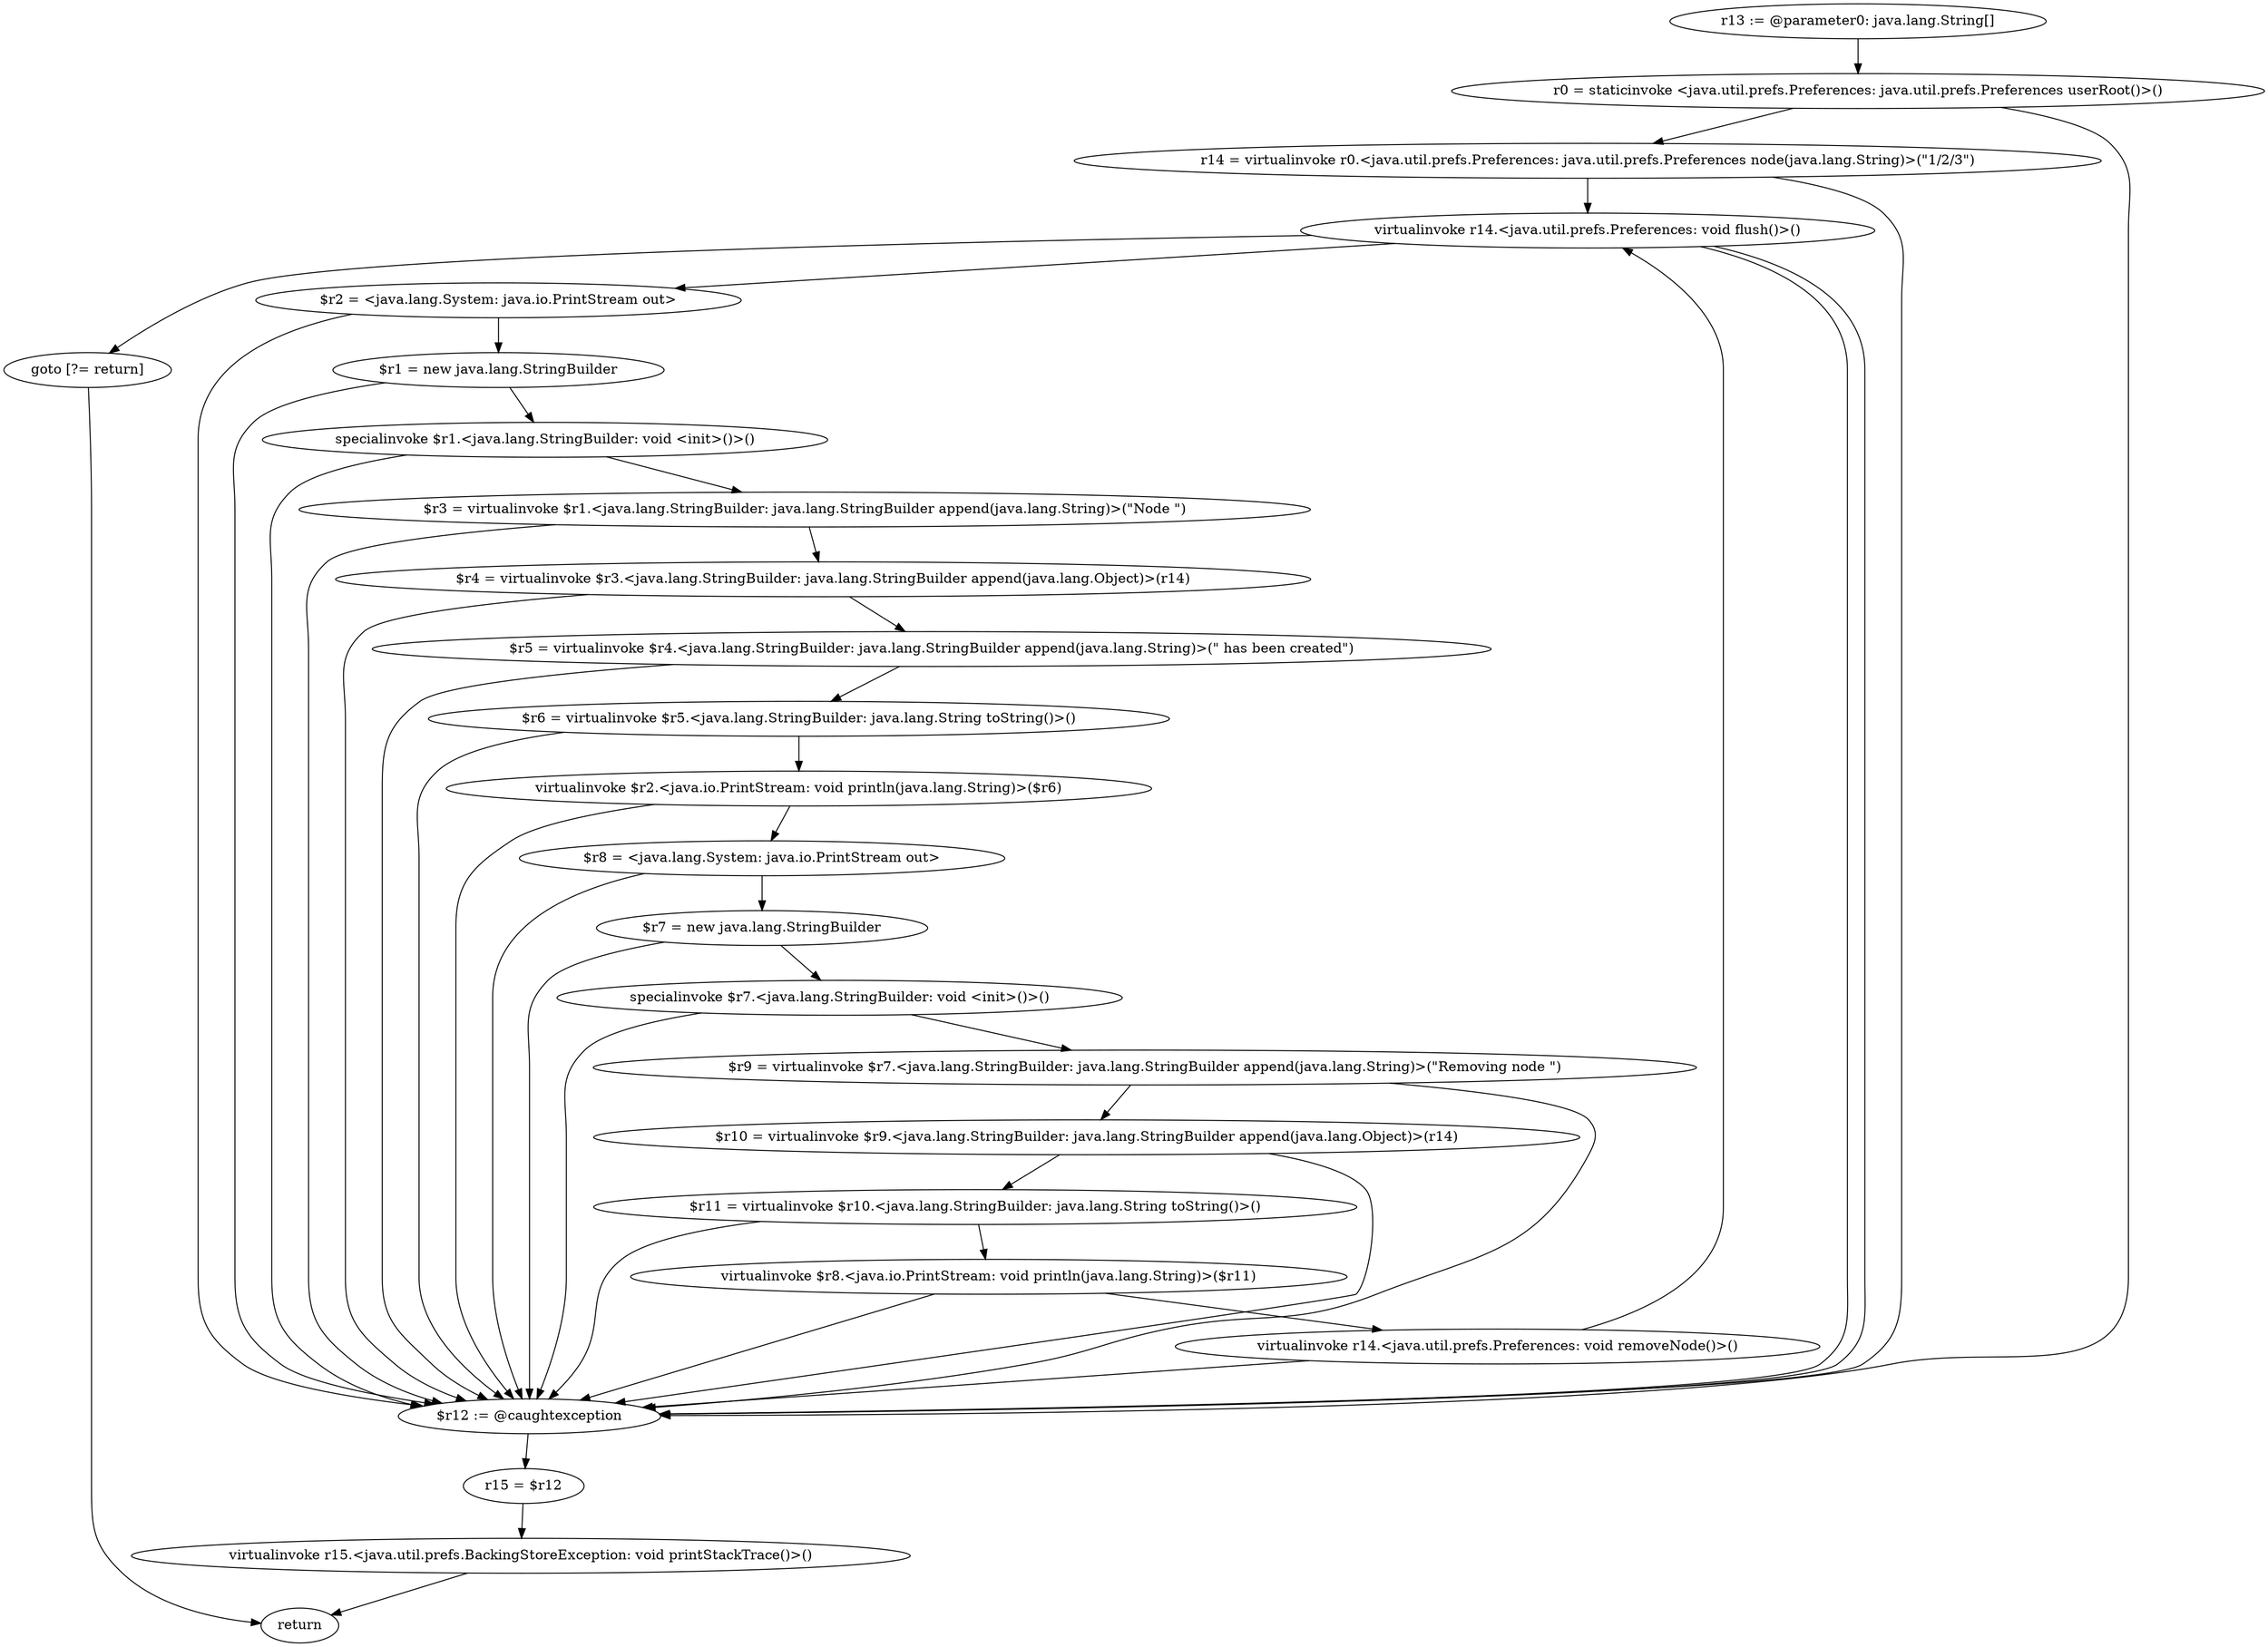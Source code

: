 digraph "unitGraph" {
    "r13 := @parameter0: java.lang.String[]"
    "r0 = staticinvoke <java.util.prefs.Preferences: java.util.prefs.Preferences userRoot()>()"
    "r14 = virtualinvoke r0.<java.util.prefs.Preferences: java.util.prefs.Preferences node(java.lang.String)>(\"1/2/3\")"
    "virtualinvoke r14.<java.util.prefs.Preferences: void flush()>()"
    "$r2 = <java.lang.System: java.io.PrintStream out>"
    "$r1 = new java.lang.StringBuilder"
    "specialinvoke $r1.<java.lang.StringBuilder: void <init>()>()"
    "$r3 = virtualinvoke $r1.<java.lang.StringBuilder: java.lang.StringBuilder append(java.lang.String)>(\"Node \")"
    "$r4 = virtualinvoke $r3.<java.lang.StringBuilder: java.lang.StringBuilder append(java.lang.Object)>(r14)"
    "$r5 = virtualinvoke $r4.<java.lang.StringBuilder: java.lang.StringBuilder append(java.lang.String)>(\" has been created\")"
    "$r6 = virtualinvoke $r5.<java.lang.StringBuilder: java.lang.String toString()>()"
    "virtualinvoke $r2.<java.io.PrintStream: void println(java.lang.String)>($r6)"
    "$r8 = <java.lang.System: java.io.PrintStream out>"
    "$r7 = new java.lang.StringBuilder"
    "specialinvoke $r7.<java.lang.StringBuilder: void <init>()>()"
    "$r9 = virtualinvoke $r7.<java.lang.StringBuilder: java.lang.StringBuilder append(java.lang.String)>(\"Removing node \")"
    "$r10 = virtualinvoke $r9.<java.lang.StringBuilder: java.lang.StringBuilder append(java.lang.Object)>(r14)"
    "$r11 = virtualinvoke $r10.<java.lang.StringBuilder: java.lang.String toString()>()"
    "virtualinvoke $r8.<java.io.PrintStream: void println(java.lang.String)>($r11)"
    "virtualinvoke r14.<java.util.prefs.Preferences: void removeNode()>()"
    "goto [?= return]"
    "$r12 := @caughtexception"
    "r15 = $r12"
    "virtualinvoke r15.<java.util.prefs.BackingStoreException: void printStackTrace()>()"
    "return"
    "r13 := @parameter0: java.lang.String[]"->"r0 = staticinvoke <java.util.prefs.Preferences: java.util.prefs.Preferences userRoot()>()";
    "r0 = staticinvoke <java.util.prefs.Preferences: java.util.prefs.Preferences userRoot()>()"->"r14 = virtualinvoke r0.<java.util.prefs.Preferences: java.util.prefs.Preferences node(java.lang.String)>(\"1/2/3\")";
    "r0 = staticinvoke <java.util.prefs.Preferences: java.util.prefs.Preferences userRoot()>()"->"$r12 := @caughtexception";
    "r14 = virtualinvoke r0.<java.util.prefs.Preferences: java.util.prefs.Preferences node(java.lang.String)>(\"1/2/3\")"->"virtualinvoke r14.<java.util.prefs.Preferences: void flush()>()";
    "r14 = virtualinvoke r0.<java.util.prefs.Preferences: java.util.prefs.Preferences node(java.lang.String)>(\"1/2/3\")"->"$r12 := @caughtexception";
    "virtualinvoke r14.<java.util.prefs.Preferences: void flush()>()"->"$r2 = <java.lang.System: java.io.PrintStream out>";
    "virtualinvoke r14.<java.util.prefs.Preferences: void flush()>()"->"$r12 := @caughtexception";
    "$r2 = <java.lang.System: java.io.PrintStream out>"->"$r1 = new java.lang.StringBuilder";
    "$r2 = <java.lang.System: java.io.PrintStream out>"->"$r12 := @caughtexception";
    "$r1 = new java.lang.StringBuilder"->"specialinvoke $r1.<java.lang.StringBuilder: void <init>()>()";
    "$r1 = new java.lang.StringBuilder"->"$r12 := @caughtexception";
    "specialinvoke $r1.<java.lang.StringBuilder: void <init>()>()"->"$r3 = virtualinvoke $r1.<java.lang.StringBuilder: java.lang.StringBuilder append(java.lang.String)>(\"Node \")";
    "specialinvoke $r1.<java.lang.StringBuilder: void <init>()>()"->"$r12 := @caughtexception";
    "$r3 = virtualinvoke $r1.<java.lang.StringBuilder: java.lang.StringBuilder append(java.lang.String)>(\"Node \")"->"$r4 = virtualinvoke $r3.<java.lang.StringBuilder: java.lang.StringBuilder append(java.lang.Object)>(r14)";
    "$r3 = virtualinvoke $r1.<java.lang.StringBuilder: java.lang.StringBuilder append(java.lang.String)>(\"Node \")"->"$r12 := @caughtexception";
    "$r4 = virtualinvoke $r3.<java.lang.StringBuilder: java.lang.StringBuilder append(java.lang.Object)>(r14)"->"$r5 = virtualinvoke $r4.<java.lang.StringBuilder: java.lang.StringBuilder append(java.lang.String)>(\" has been created\")";
    "$r4 = virtualinvoke $r3.<java.lang.StringBuilder: java.lang.StringBuilder append(java.lang.Object)>(r14)"->"$r12 := @caughtexception";
    "$r5 = virtualinvoke $r4.<java.lang.StringBuilder: java.lang.StringBuilder append(java.lang.String)>(\" has been created\")"->"$r6 = virtualinvoke $r5.<java.lang.StringBuilder: java.lang.String toString()>()";
    "$r5 = virtualinvoke $r4.<java.lang.StringBuilder: java.lang.StringBuilder append(java.lang.String)>(\" has been created\")"->"$r12 := @caughtexception";
    "$r6 = virtualinvoke $r5.<java.lang.StringBuilder: java.lang.String toString()>()"->"virtualinvoke $r2.<java.io.PrintStream: void println(java.lang.String)>($r6)";
    "$r6 = virtualinvoke $r5.<java.lang.StringBuilder: java.lang.String toString()>()"->"$r12 := @caughtexception";
    "virtualinvoke $r2.<java.io.PrintStream: void println(java.lang.String)>($r6)"->"$r8 = <java.lang.System: java.io.PrintStream out>";
    "virtualinvoke $r2.<java.io.PrintStream: void println(java.lang.String)>($r6)"->"$r12 := @caughtexception";
    "$r8 = <java.lang.System: java.io.PrintStream out>"->"$r7 = new java.lang.StringBuilder";
    "$r8 = <java.lang.System: java.io.PrintStream out>"->"$r12 := @caughtexception";
    "$r7 = new java.lang.StringBuilder"->"specialinvoke $r7.<java.lang.StringBuilder: void <init>()>()";
    "$r7 = new java.lang.StringBuilder"->"$r12 := @caughtexception";
    "specialinvoke $r7.<java.lang.StringBuilder: void <init>()>()"->"$r9 = virtualinvoke $r7.<java.lang.StringBuilder: java.lang.StringBuilder append(java.lang.String)>(\"Removing node \")";
    "specialinvoke $r7.<java.lang.StringBuilder: void <init>()>()"->"$r12 := @caughtexception";
    "$r9 = virtualinvoke $r7.<java.lang.StringBuilder: java.lang.StringBuilder append(java.lang.String)>(\"Removing node \")"->"$r10 = virtualinvoke $r9.<java.lang.StringBuilder: java.lang.StringBuilder append(java.lang.Object)>(r14)";
    "$r9 = virtualinvoke $r7.<java.lang.StringBuilder: java.lang.StringBuilder append(java.lang.String)>(\"Removing node \")"->"$r12 := @caughtexception";
    "$r10 = virtualinvoke $r9.<java.lang.StringBuilder: java.lang.StringBuilder append(java.lang.Object)>(r14)"->"$r11 = virtualinvoke $r10.<java.lang.StringBuilder: java.lang.String toString()>()";
    "$r10 = virtualinvoke $r9.<java.lang.StringBuilder: java.lang.StringBuilder append(java.lang.Object)>(r14)"->"$r12 := @caughtexception";
    "$r11 = virtualinvoke $r10.<java.lang.StringBuilder: java.lang.String toString()>()"->"virtualinvoke $r8.<java.io.PrintStream: void println(java.lang.String)>($r11)";
    "$r11 = virtualinvoke $r10.<java.lang.StringBuilder: java.lang.String toString()>()"->"$r12 := @caughtexception";
    "virtualinvoke $r8.<java.io.PrintStream: void println(java.lang.String)>($r11)"->"virtualinvoke r14.<java.util.prefs.Preferences: void removeNode()>()";
    "virtualinvoke $r8.<java.io.PrintStream: void println(java.lang.String)>($r11)"->"$r12 := @caughtexception";
    "virtualinvoke r14.<java.util.prefs.Preferences: void removeNode()>()"->"virtualinvoke r14.<java.util.prefs.Preferences: void flush()>()";
    "virtualinvoke r14.<java.util.prefs.Preferences: void removeNode()>()"->"$r12 := @caughtexception";
    "virtualinvoke r14.<java.util.prefs.Preferences: void flush()>()"->"goto [?= return]";
    "virtualinvoke r14.<java.util.prefs.Preferences: void flush()>()"->"$r12 := @caughtexception";
    "goto [?= return]"->"return";
    "$r12 := @caughtexception"->"r15 = $r12";
    "r15 = $r12"->"virtualinvoke r15.<java.util.prefs.BackingStoreException: void printStackTrace()>()";
    "virtualinvoke r15.<java.util.prefs.BackingStoreException: void printStackTrace()>()"->"return";
}
